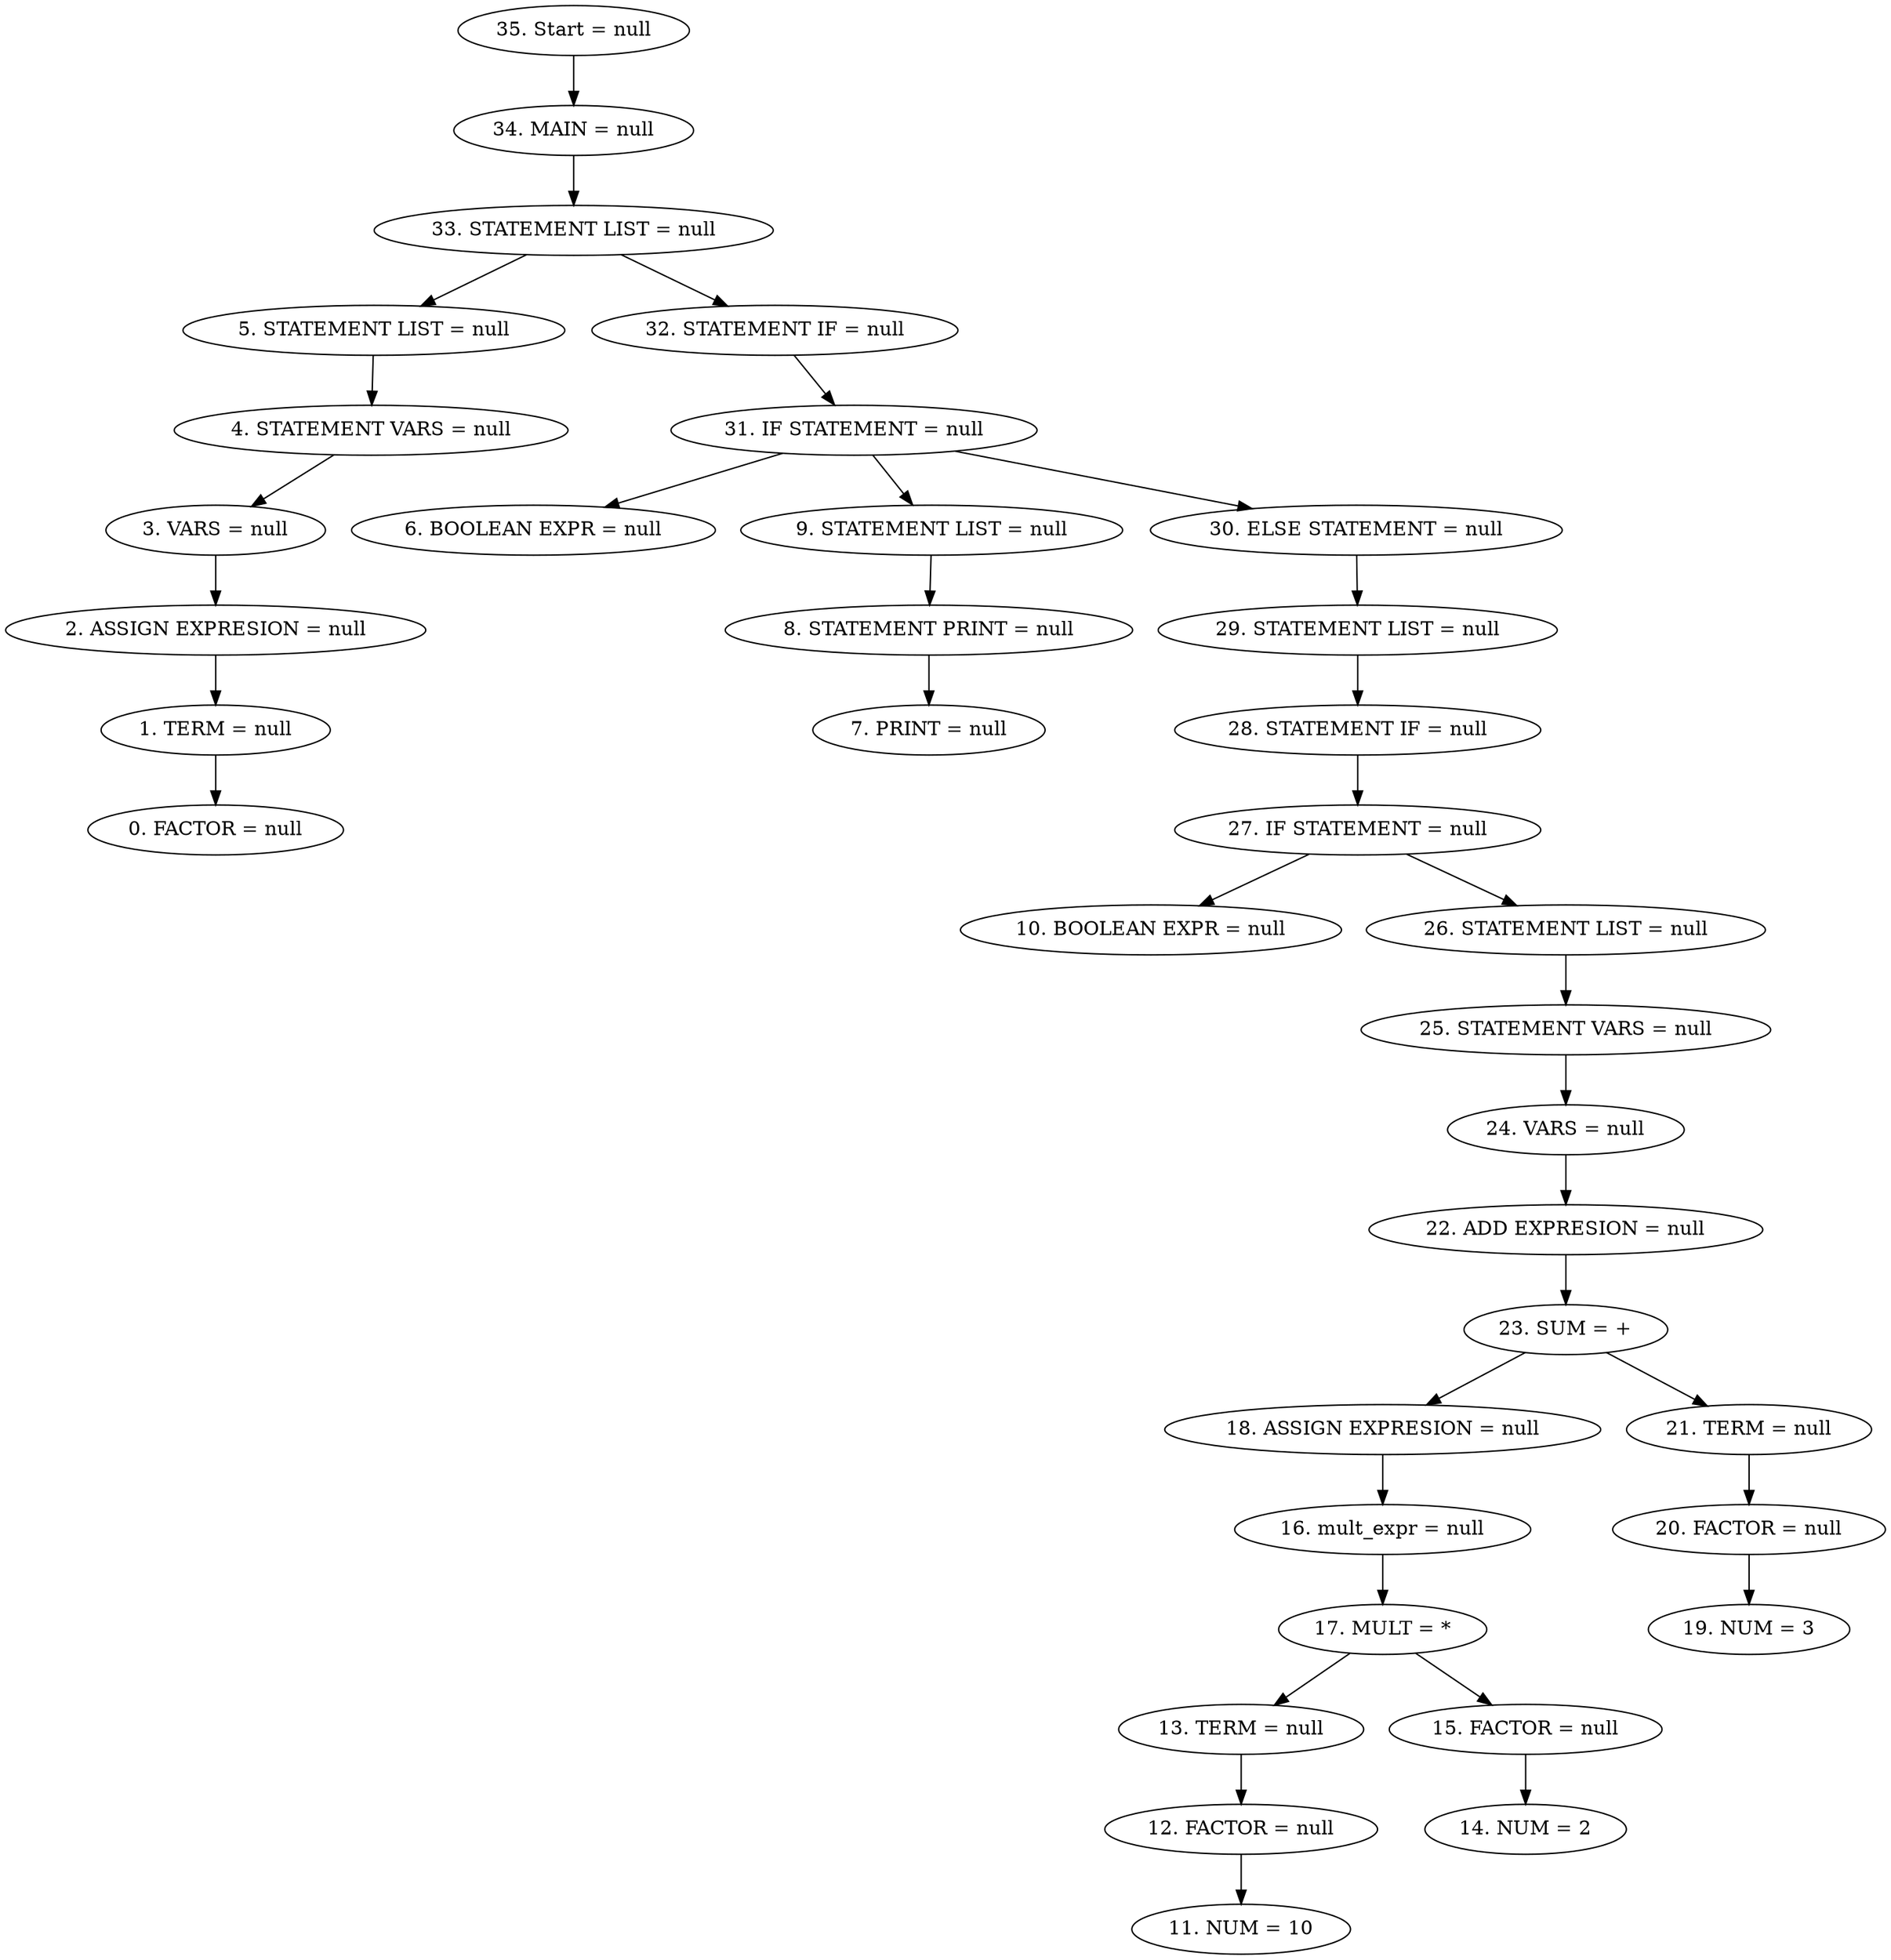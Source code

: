 digraph G {
"35. Start = null"->"34. MAIN = null"
"34. MAIN = null"->"33. STATEMENT LIST = null"
"33. STATEMENT LIST = null"->"5. STATEMENT LIST = null"
"5. STATEMENT LIST = null"->"4. STATEMENT VARS = null"
"4. STATEMENT VARS = null"->"3. VARS = null"
"3. VARS = null"->"2. ASSIGN EXPRESION = null"
"2. ASSIGN EXPRESION = null"->"1. TERM = null"
"1. TERM = null"->"0. FACTOR = null"
"33. STATEMENT LIST = null"->"32. STATEMENT IF = null"
"32. STATEMENT IF = null"->"31. IF STATEMENT = null"
"31. IF STATEMENT = null"->"6. BOOLEAN EXPR = null"
"31. IF STATEMENT = null"->"9. STATEMENT LIST = null"
"9. STATEMENT LIST = null"->"8. STATEMENT PRINT = null"
"8. STATEMENT PRINT = null"->"7. PRINT = null"
"31. IF STATEMENT = null"->"30. ELSE STATEMENT = null"
"30. ELSE STATEMENT = null"->"29. STATEMENT LIST = null"
"29. STATEMENT LIST = null"->"28. STATEMENT IF = null"
"28. STATEMENT IF = null"->"27. IF STATEMENT = null"
"27. IF STATEMENT = null"->"10. BOOLEAN EXPR = null"
"27. IF STATEMENT = null"->"26. STATEMENT LIST = null"
"26. STATEMENT LIST = null"->"25. STATEMENT VARS = null"
"25. STATEMENT VARS = null"->"24. VARS = null"
"24. VARS = null"->"22. ADD EXPRESION = null"
"22. ADD EXPRESION = null"->"23. SUM = +"
"23. SUM = +"->"18. ASSIGN EXPRESION = null"
"18. ASSIGN EXPRESION = null"->"16. mult_expr = null"
"16. mult_expr = null"->"17. MULT = *"
"17. MULT = *"->"13. TERM = null"
"13. TERM = null"->"12. FACTOR = null"
"12. FACTOR = null"->"11. NUM = 10"
"17. MULT = *"->"15. FACTOR = null"
"15. FACTOR = null"->"14. NUM = 2"
"23. SUM = +"->"21. TERM = null"
"21. TERM = null"->"20. FACTOR = null"
"20. FACTOR = null"->"19. NUM = 3"


}
